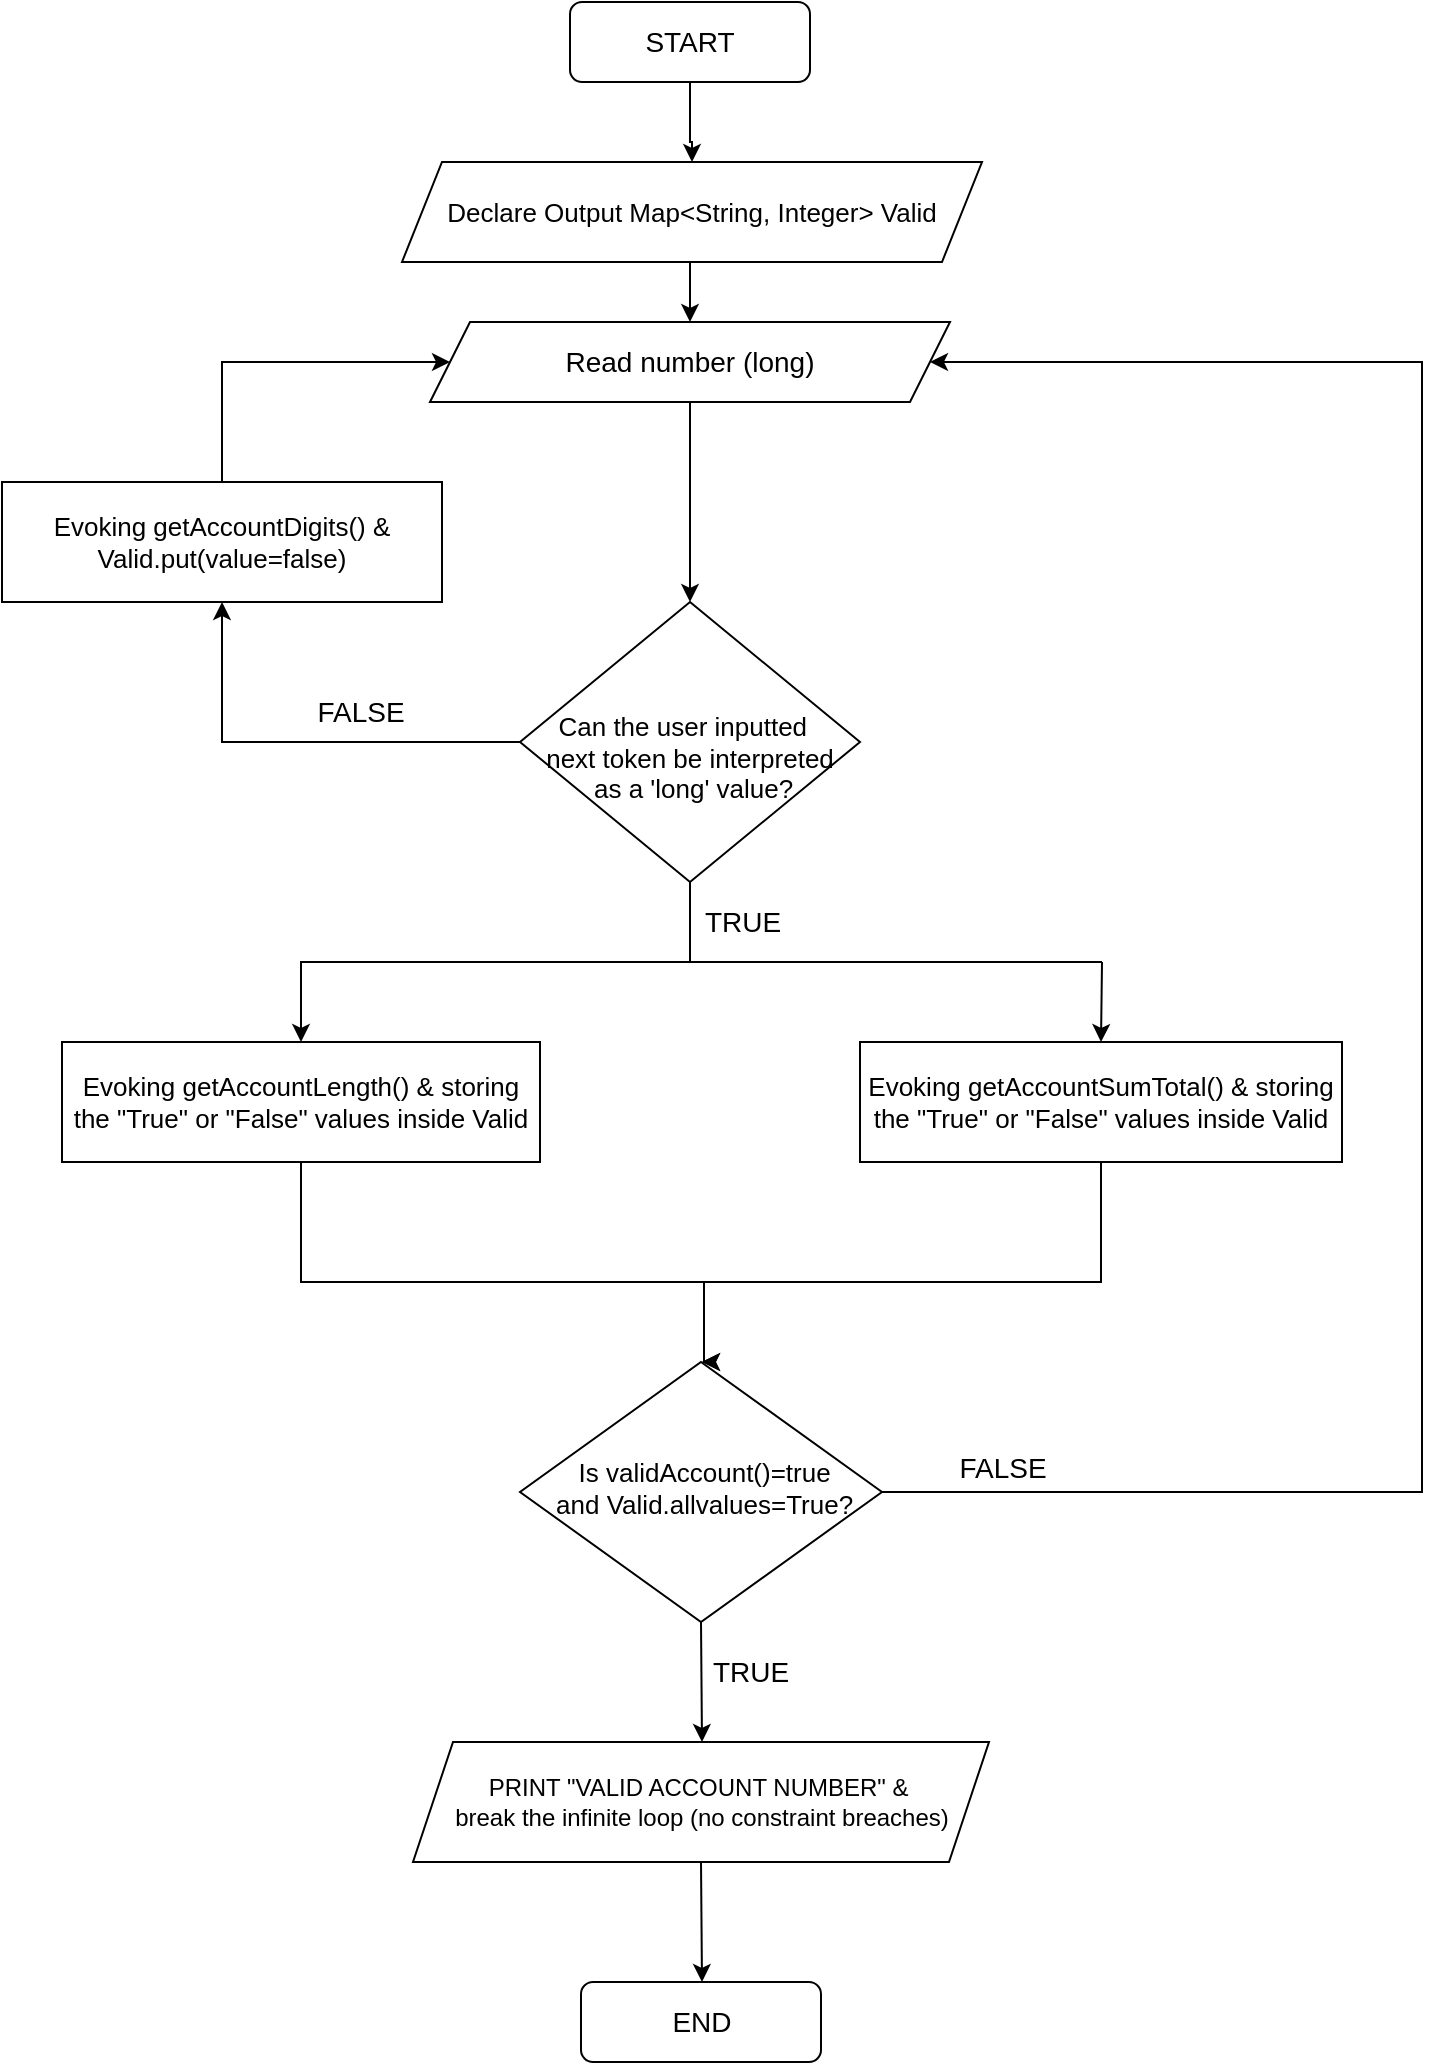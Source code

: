 <mxfile version="24.5.4" type="github">
  <diagram id="C5RBs43oDa-KdzZeNtuy" name="Page-1">
    <mxGraphModel dx="1434" dy="772" grid="1" gridSize="10" guides="1" tooltips="1" connect="1" arrows="1" fold="1" page="1" pageScale="1" pageWidth="827" pageHeight="1169" math="0" shadow="0">
      <root>
        <mxCell id="WIyWlLk6GJQsqaUBKTNV-0" />
        <mxCell id="WIyWlLk6GJQsqaUBKTNV-1" parent="WIyWlLk6GJQsqaUBKTNV-0" />
        <mxCell id="K8nUN0HxboK77OZx6yjt-24" style="edgeStyle=orthogonalEdgeStyle;rounded=0;orthogonalLoop=1;jettySize=auto;html=1;exitX=0.5;exitY=1;exitDx=0;exitDy=0;entryX=0.5;entryY=0;entryDx=0;entryDy=0;" edge="1" parent="WIyWlLk6GJQsqaUBKTNV-1" source="WIyWlLk6GJQsqaUBKTNV-3" target="K8nUN0HxboK77OZx6yjt-17">
          <mxGeometry relative="1" as="geometry">
            <Array as="points">
              <mxPoint x="414" y="110" />
              <mxPoint x="415" y="110" />
            </Array>
          </mxGeometry>
        </mxCell>
        <mxCell id="WIyWlLk6GJQsqaUBKTNV-3" value="&lt;font style=&quot;font-size: 14px;&quot;&gt;START&lt;/font&gt;" style="rounded=1;whiteSpace=wrap;html=1;fontSize=12;glass=0;strokeWidth=1;shadow=0;borderRadius=20px;" parent="WIyWlLk6GJQsqaUBKTNV-1" vertex="1">
          <mxGeometry x="354" y="40" width="120" height="40" as="geometry" />
        </mxCell>
        <mxCell id="K8nUN0HxboK77OZx6yjt-51" style="edgeStyle=orthogonalEdgeStyle;rounded=0;orthogonalLoop=1;jettySize=auto;html=1;exitX=1;exitY=0.5;exitDx=0;exitDy=0;entryX=1;entryY=0.5;entryDx=0;entryDy=0;" edge="1" parent="WIyWlLk6GJQsqaUBKTNV-1" source="WIyWlLk6GJQsqaUBKTNV-6" target="K8nUN0HxboK77OZx6yjt-2">
          <mxGeometry relative="1" as="geometry">
            <mxPoint x="790" y="220" as="targetPoint" />
            <Array as="points">
              <mxPoint x="780" y="785" />
              <mxPoint x="780" y="220" />
            </Array>
          </mxGeometry>
        </mxCell>
        <mxCell id="WIyWlLk6GJQsqaUBKTNV-6" value="&amp;nbsp; &amp;nbsp; &amp;nbsp; Is validAccount()=true&amp;nbsp; &amp;nbsp; &amp;nbsp; &amp;nbsp;and Valid.allvalues=True?" style="rhombus;whiteSpace=wrap;html=1;shadow=0;fontFamily=Helvetica;fontSize=13;align=center;strokeWidth=1;spacing=6;spacingTop=-4;" parent="WIyWlLk6GJQsqaUBKTNV-1" vertex="1">
          <mxGeometry x="329" y="720" width="181" height="130" as="geometry" />
        </mxCell>
        <mxCell id="K8nUN0HxboK77OZx6yjt-32" style="edgeStyle=orthogonalEdgeStyle;rounded=0;orthogonalLoop=1;jettySize=auto;html=1;exitX=0.5;exitY=1;exitDx=0;exitDy=0;" edge="1" parent="WIyWlLk6GJQsqaUBKTNV-1" source="K8nUN0HxboK77OZx6yjt-2" target="K8nUN0HxboK77OZx6yjt-11">
          <mxGeometry relative="1" as="geometry" />
        </mxCell>
        <mxCell id="K8nUN0HxboK77OZx6yjt-2" value="&lt;font style=&quot;font-size: 14px;&quot;&gt;Read number (long)&lt;/font&gt;" style="shape=parallelogram;perimeter=parallelogramPerimeter;whiteSpace=wrap;html=1;fixedSize=1;" vertex="1" parent="WIyWlLk6GJQsqaUBKTNV-1">
          <mxGeometry x="284" y="200" width="260" height="40" as="geometry" />
        </mxCell>
        <mxCell id="K8nUN0HxboK77OZx6yjt-28" style="edgeStyle=orthogonalEdgeStyle;rounded=0;orthogonalLoop=1;jettySize=auto;html=1;exitX=0;exitY=0.5;exitDx=0;exitDy=0;entryX=0.5;entryY=1;entryDx=0;entryDy=0;" edge="1" parent="WIyWlLk6GJQsqaUBKTNV-1" source="K8nUN0HxboK77OZx6yjt-11" target="K8nUN0HxboK77OZx6yjt-13">
          <mxGeometry relative="1" as="geometry">
            <mxPoint x="180" y="350" as="targetPoint" />
          </mxGeometry>
        </mxCell>
        <mxCell id="K8nUN0HxboK77OZx6yjt-41" style="edgeStyle=orthogonalEdgeStyle;rounded=0;orthogonalLoop=1;jettySize=auto;html=1;exitX=0.5;exitY=1;exitDx=0;exitDy=0;entryX=0.5;entryY=0;entryDx=0;entryDy=0;" edge="1" parent="WIyWlLk6GJQsqaUBKTNV-1" source="K8nUN0HxboK77OZx6yjt-11" target="K8nUN0HxboK77OZx6yjt-40">
          <mxGeometry relative="1" as="geometry" />
        </mxCell>
        <mxCell id="K8nUN0HxboK77OZx6yjt-42" value="&lt;font style=&quot;font-size: 14px;&quot;&gt;TRUE&lt;/font&gt;" style="edgeLabel;html=1;align=center;verticalAlign=middle;resizable=0;points=[];" vertex="1" connectable="0" parent="K8nUN0HxboK77OZx6yjt-41">
          <mxGeometry x="-0.854" y="5" relative="1" as="geometry">
            <mxPoint x="21" as="offset" />
          </mxGeometry>
        </mxCell>
        <mxCell id="K8nUN0HxboK77OZx6yjt-11" value="&lt;div style=&quot;font-size: 13px;&quot;&gt;&lt;span style=&quot;background-color: initial;&quot;&gt;&lt;font style=&quot;font-size: 13px;&quot;&gt;&lt;br&gt;&lt;/font&gt;&lt;/span&gt;&lt;/div&gt;&lt;div style=&quot;font-size: 13px;&quot;&gt;&lt;span style=&quot;background-color: initial;&quot;&gt;&lt;font style=&quot;font-size: 13px;&quot;&gt;&amp;nbsp; &amp;nbsp; &amp;nbsp;Can the user inputted&amp;nbsp; &amp;nbsp; &amp;nbsp; &amp;nbsp; &amp;nbsp; &amp;nbsp;next token be interpreted&amp;nbsp; &amp;nbsp; &amp;nbsp; as a &#39;long&#39; value?&amp;nbsp;&lt;/font&gt;&lt;/span&gt;&lt;/div&gt;" style="rhombus;whiteSpace=wrap;html=1;align=center;" vertex="1" parent="WIyWlLk6GJQsqaUBKTNV-1">
          <mxGeometry x="329" y="340" width="170" height="140" as="geometry" />
        </mxCell>
        <mxCell id="K8nUN0HxboK77OZx6yjt-25" style="edgeStyle=orthogonalEdgeStyle;rounded=0;orthogonalLoop=1;jettySize=auto;html=1;entryX=0;entryY=0.5;entryDx=0;entryDy=0;" edge="1" parent="WIyWlLk6GJQsqaUBKTNV-1" source="K8nUN0HxboK77OZx6yjt-13" target="K8nUN0HxboK77OZx6yjt-2">
          <mxGeometry relative="1" as="geometry">
            <mxPoint x="280" y="210" as="targetPoint" />
            <Array as="points">
              <mxPoint x="180" y="220" />
            </Array>
          </mxGeometry>
        </mxCell>
        <mxCell id="K8nUN0HxboK77OZx6yjt-13" value="Evoking getAccountDigits() &amp;amp; Valid.put(value=false)" style="rounded=0;whiteSpace=wrap;html=1;fontSize=13;" vertex="1" parent="WIyWlLk6GJQsqaUBKTNV-1">
          <mxGeometry x="70" y="280" width="220" height="60" as="geometry" />
        </mxCell>
        <mxCell id="K8nUN0HxboK77OZx6yjt-30" style="edgeStyle=orthogonalEdgeStyle;rounded=0;orthogonalLoop=1;jettySize=auto;html=1;exitX=0.5;exitY=1;exitDx=0;exitDy=0;entryX=0.5;entryY=0;entryDx=0;entryDy=0;" edge="1" parent="WIyWlLk6GJQsqaUBKTNV-1" source="K8nUN0HxboK77OZx6yjt-17" target="K8nUN0HxboK77OZx6yjt-2">
          <mxGeometry relative="1" as="geometry" />
        </mxCell>
        <mxCell id="K8nUN0HxboK77OZx6yjt-17" value="Declare Output Map&amp;lt;String, Integer&amp;gt; Valid" style="shape=parallelogram;perimeter=parallelogramPerimeter;whiteSpace=wrap;html=1;fixedSize=1;fontSize=13;" vertex="1" parent="WIyWlLk6GJQsqaUBKTNV-1">
          <mxGeometry x="270" y="120" width="290" height="50" as="geometry" />
        </mxCell>
        <mxCell id="K8nUN0HxboK77OZx6yjt-26" value="&lt;font style=&quot;font-size: 14px;&quot;&gt;FALSE&lt;/font&gt;" style="text;html=1;align=center;verticalAlign=middle;resizable=0;points=[];autosize=1;strokeColor=none;fillColor=none;" vertex="1" parent="WIyWlLk6GJQsqaUBKTNV-1">
          <mxGeometry x="214" y="380" width="70" height="30" as="geometry" />
        </mxCell>
        <mxCell id="K8nUN0HxboK77OZx6yjt-37" value="" style="endArrow=none;html=1;rounded=0;" edge="1" parent="WIyWlLk6GJQsqaUBKTNV-1">
          <mxGeometry width="50" height="50" relative="1" as="geometry">
            <mxPoint x="410" y="520" as="sourcePoint" />
            <mxPoint x="620" y="520" as="targetPoint" />
          </mxGeometry>
        </mxCell>
        <mxCell id="K8nUN0HxboK77OZx6yjt-38" value="" style="endArrow=classic;html=1;rounded=0;entryX=0.5;entryY=0;entryDx=0;entryDy=0;" edge="1" parent="WIyWlLk6GJQsqaUBKTNV-1" target="K8nUN0HxboK77OZx6yjt-39">
          <mxGeometry width="50" height="50" relative="1" as="geometry">
            <mxPoint x="620" y="520" as="sourcePoint" />
            <mxPoint x="560" y="560" as="targetPoint" />
          </mxGeometry>
        </mxCell>
        <mxCell id="K8nUN0HxboK77OZx6yjt-48" style="edgeStyle=orthogonalEdgeStyle;rounded=0;orthogonalLoop=1;jettySize=auto;html=1;exitX=0.5;exitY=1;exitDx=0;exitDy=0;" edge="1" parent="WIyWlLk6GJQsqaUBKTNV-1" source="K8nUN0HxboK77OZx6yjt-39">
          <mxGeometry relative="1" as="geometry">
            <mxPoint x="420" y="720" as="targetPoint" />
            <Array as="points">
              <mxPoint x="620" y="680" />
              <mxPoint x="421" y="680" />
            </Array>
          </mxGeometry>
        </mxCell>
        <mxCell id="K8nUN0HxboK77OZx6yjt-39" value="Evoking getAccountSumTotal() &amp;amp; storing the &quot;True&quot; or &quot;False&quot; values inside Valid" style="rounded=0;whiteSpace=wrap;html=1;fontSize=13;" vertex="1" parent="WIyWlLk6GJQsqaUBKTNV-1">
          <mxGeometry x="499" y="560" width="241" height="60" as="geometry" />
        </mxCell>
        <mxCell id="K8nUN0HxboK77OZx6yjt-47" style="edgeStyle=orthogonalEdgeStyle;rounded=0;orthogonalLoop=1;jettySize=auto;html=1;exitX=0.5;exitY=1;exitDx=0;exitDy=0;" edge="1" parent="WIyWlLk6GJQsqaUBKTNV-1" source="K8nUN0HxboK77OZx6yjt-40">
          <mxGeometry relative="1" as="geometry">
            <mxPoint x="420" y="720" as="targetPoint" />
            <Array as="points">
              <mxPoint x="220" y="680" />
              <mxPoint x="421" y="680" />
            </Array>
          </mxGeometry>
        </mxCell>
        <mxCell id="K8nUN0HxboK77OZx6yjt-40" value="Evoking getAccountLength() &amp;amp; storing the &quot;True&quot; or &quot;False&quot; values inside Valid" style="rounded=0;whiteSpace=wrap;html=1;fontSize=13;" vertex="1" parent="WIyWlLk6GJQsqaUBKTNV-1">
          <mxGeometry x="100" y="560" width="239" height="60" as="geometry" />
        </mxCell>
        <mxCell id="K8nUN0HxboK77OZx6yjt-52" value="&lt;font style=&quot;font-size: 14px;&quot;&gt;FALSE&lt;/font&gt;" style="text;html=1;align=center;verticalAlign=middle;resizable=0;points=[];autosize=1;strokeColor=none;fillColor=none;" vertex="1" parent="WIyWlLk6GJQsqaUBKTNV-1">
          <mxGeometry x="535" y="758" width="70" height="30" as="geometry" />
        </mxCell>
        <mxCell id="K8nUN0HxboK77OZx6yjt-55" value="" style="endArrow=classic;html=1;rounded=0;exitX=0.5;exitY=1;exitDx=0;exitDy=0;" edge="1" parent="WIyWlLk6GJQsqaUBKTNV-1" source="WIyWlLk6GJQsqaUBKTNV-6">
          <mxGeometry width="50" height="50" relative="1" as="geometry">
            <mxPoint x="370" y="760" as="sourcePoint" />
            <mxPoint x="420" y="910" as="targetPoint" />
          </mxGeometry>
        </mxCell>
        <mxCell id="K8nUN0HxboK77OZx6yjt-56" value="PRINT &quot;VALID ACCOUNT NUMBER&quot; &amp;amp;&amp;nbsp;&lt;div&gt;break&amp;nbsp;&lt;span style=&quot;background-color: initial;&quot;&gt;the infinite loop (no constraint breaches)&lt;/span&gt;&lt;/div&gt;" style="shape=parallelogram;perimeter=parallelogramPerimeter;whiteSpace=wrap;html=1;fixedSize=1;" vertex="1" parent="WIyWlLk6GJQsqaUBKTNV-1">
          <mxGeometry x="275.5" y="910" width="288" height="60" as="geometry" />
        </mxCell>
        <mxCell id="K8nUN0HxboK77OZx6yjt-57" value="&lt;font style=&quot;font-size: 14px;&quot;&gt;TRUE&lt;/font&gt;" style="text;html=1;align=center;verticalAlign=middle;resizable=0;points=[];autosize=1;strokeColor=none;fillColor=none;" vertex="1" parent="WIyWlLk6GJQsqaUBKTNV-1">
          <mxGeometry x="414" y="860" width="60" height="30" as="geometry" />
        </mxCell>
        <mxCell id="K8nUN0HxboK77OZx6yjt-59" value="" style="endArrow=classic;html=1;rounded=0;exitX=0.5;exitY=1;exitDx=0;exitDy=0;" edge="1" parent="WIyWlLk6GJQsqaUBKTNV-1" source="K8nUN0HxboK77OZx6yjt-56">
          <mxGeometry width="50" height="50" relative="1" as="geometry">
            <mxPoint x="370" y="1030" as="sourcePoint" />
            <mxPoint x="420" y="1030" as="targetPoint" />
          </mxGeometry>
        </mxCell>
        <mxCell id="K8nUN0HxboK77OZx6yjt-60" value="END" style="rounded=1;whiteSpace=wrap;html=1;fontSize=14;" vertex="1" parent="WIyWlLk6GJQsqaUBKTNV-1">
          <mxGeometry x="359.5" y="1030" width="120" height="40" as="geometry" />
        </mxCell>
      </root>
    </mxGraphModel>
  </diagram>
</mxfile>
